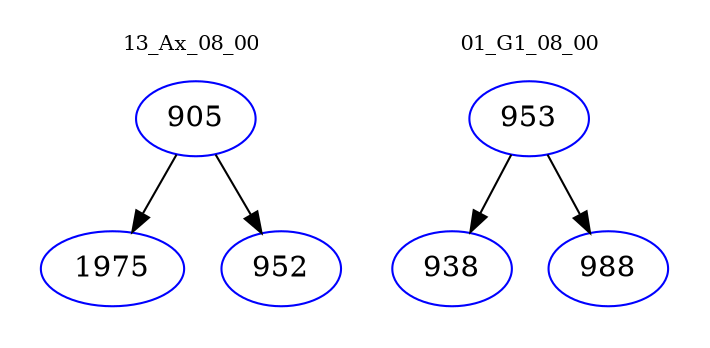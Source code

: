 digraph{
subgraph cluster_0 {
color = white
label = "13_Ax_08_00";
fontsize=10;
T0_905 [label="905", color="blue"]
T0_905 -> T0_1975 [color="black"]
T0_1975 [label="1975", color="blue"]
T0_905 -> T0_952 [color="black"]
T0_952 [label="952", color="blue"]
}
subgraph cluster_1 {
color = white
label = "01_G1_08_00";
fontsize=10;
T1_953 [label="953", color="blue"]
T1_953 -> T1_938 [color="black"]
T1_938 [label="938", color="blue"]
T1_953 -> T1_988 [color="black"]
T1_988 [label="988", color="blue"]
}
}

